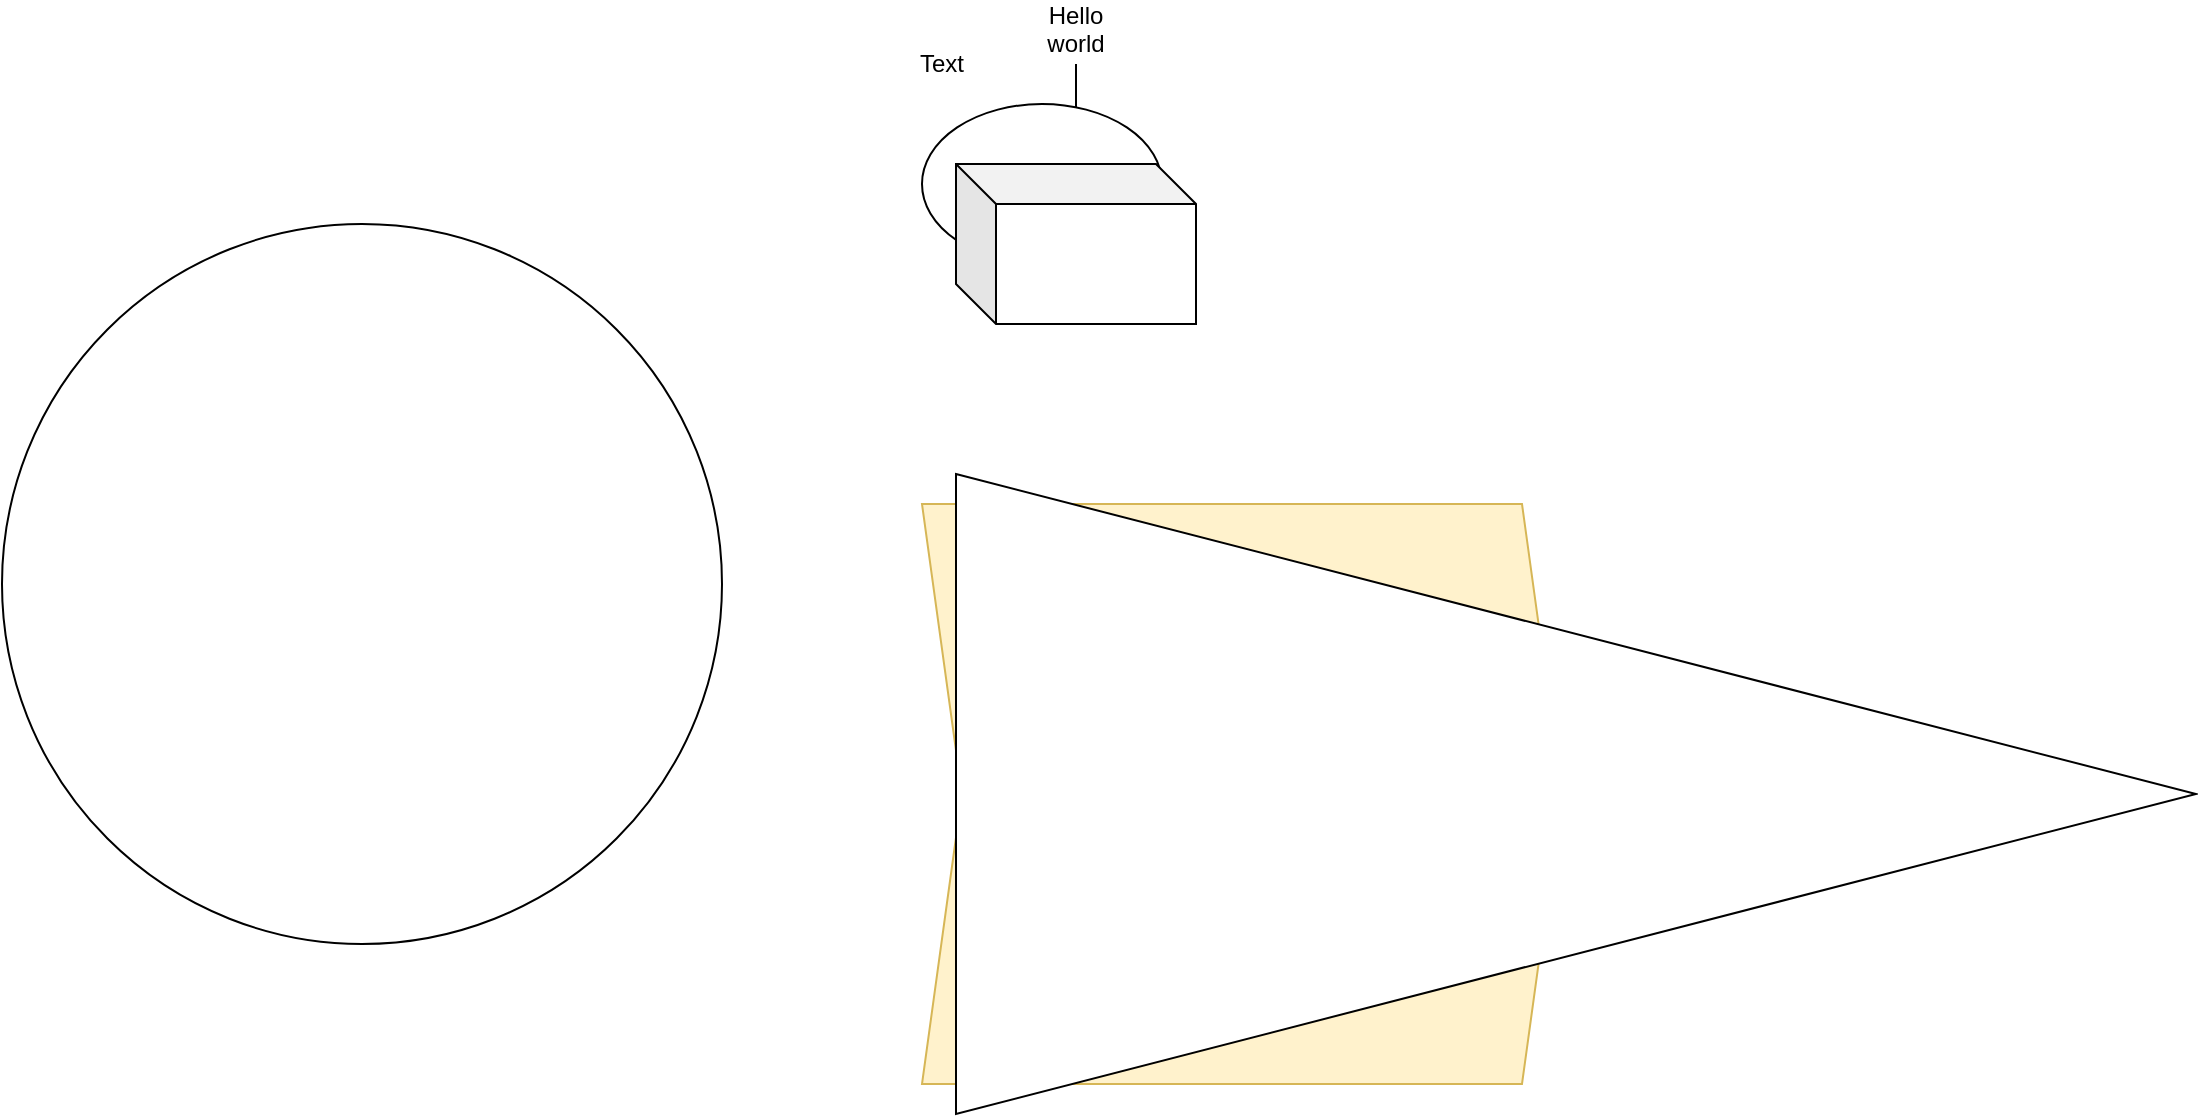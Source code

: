<mxfile version="13.8.3" type="github">
  <diagram id="RotxRWtWAplPm-sw7Vok" name="Page-1">
    <mxGraphModel dx="2062" dy="700" grid="1" gridSize="10" guides="1" tooltips="1" connect="1" arrows="1" fold="1" page="1" pageScale="1" pageWidth="1654" pageHeight="1169" math="0" shadow="0">
      <root>
        <mxCell id="0" />
        <mxCell id="1" parent="0" />
        <mxCell id="xGldfAfnKIcAC6fJbFKj-1" value="" style="shape=step;perimeter=stepPerimeter;whiteSpace=wrap;html=1;fixedSize=1;fillColor=#fff2cc;strokeColor=#d6b656;" parent="1" vertex="1">
          <mxGeometry x="770" y="350" width="320" height="290" as="geometry" />
        </mxCell>
        <mxCell id="QntLnlcpSu31OXuqwZQp-1" value="" style="ellipse;whiteSpace=wrap;html=1;aspect=fixed;" parent="1" vertex="1">
          <mxGeometry x="310" y="210" width="360" height="360" as="geometry" />
        </mxCell>
        <mxCell id="cZRSQQ3YKB1qLK1Wdivk-2" value="" style="edgeStyle=orthogonalEdgeStyle;rounded=0;orthogonalLoop=1;jettySize=auto;html=1;" edge="1" parent="1" source="YSOhXpwg67Ld468JvBK0-1" target="cZRSQQ3YKB1qLK1Wdivk-1">
          <mxGeometry relative="1" as="geometry" />
        </mxCell>
        <mxCell id="YSOhXpwg67Ld468JvBK0-1" value="&lt;div&gt;Hello world&lt;/div&gt;&lt;div&gt;&lt;br&gt;&lt;/div&gt;" style="text;html=1;strokeColor=none;fillColor=none;align=center;verticalAlign=middle;whiteSpace=wrap;rounded=0;" vertex="1" parent="1">
          <mxGeometry x="827" y="110" width="40" height="20" as="geometry" />
        </mxCell>
        <mxCell id="YSOhXpwg67Ld468JvBK0-2" value="" style="ellipse;whiteSpace=wrap;html=1;" vertex="1" parent="1">
          <mxGeometry x="770" y="150" width="120" height="80" as="geometry" />
        </mxCell>
        <mxCell id="cZRSQQ3YKB1qLK1Wdivk-1" value="" style="shape=cube;whiteSpace=wrap;html=1;boundedLbl=1;backgroundOutline=1;darkOpacity=0.05;darkOpacity2=0.1;" vertex="1" parent="1">
          <mxGeometry x="787" y="180" width="120" height="80" as="geometry" />
        </mxCell>
        <mxCell id="YSOhXpwg67Ld468JvBK0-3" value="Text" style="text;html=1;strokeColor=none;fillColor=none;align=center;verticalAlign=middle;whiteSpace=wrap;rounded=0;" vertex="1" parent="1">
          <mxGeometry x="760" y="120" width="40" height="20" as="geometry" />
        </mxCell>
        <mxCell id="Qr67fAi1QLFHlpQzmW5A-1" value="" style="triangle;whiteSpace=wrap;html=1;" vertex="1" parent="1">
          <mxGeometry x="787" y="335" width="620" height="320" as="geometry" />
        </mxCell>
      </root>
    </mxGraphModel>
  </diagram>
</mxfile>
